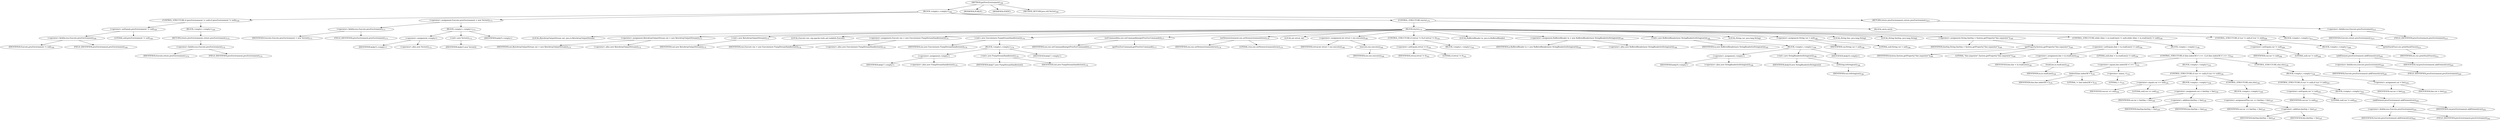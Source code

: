 digraph "getProcEnvironment" {  
"246" [label = <(METHOD,getProcEnvironment)<SUB>168</SUB>> ]
"247" [label = <(BLOCK,&lt;empty&gt;,&lt;empty&gt;)<SUB>168</SUB>> ]
"248" [label = <(CONTROL_STRUCTURE,if (procEnvironment != null),if (procEnvironment != null))<SUB>169</SUB>> ]
"249" [label = <(&lt;operator&gt;.notEquals,procEnvironment != null)<SUB>169</SUB>> ]
"250" [label = <(&lt;operator&gt;.fieldAccess,Execute.procEnvironment)<SUB>169</SUB>> ]
"251" [label = <(IDENTIFIER,Execute,procEnvironment != null)<SUB>169</SUB>> ]
"252" [label = <(FIELD_IDENTIFIER,procEnvironment,procEnvironment)<SUB>169</SUB>> ]
"253" [label = <(LITERAL,null,procEnvironment != null)<SUB>169</SUB>> ]
"254" [label = <(BLOCK,&lt;empty&gt;,&lt;empty&gt;)<SUB>169</SUB>> ]
"255" [label = <(RETURN,return procEnvironment;,return procEnvironment;)<SUB>170</SUB>> ]
"256" [label = <(&lt;operator&gt;.fieldAccess,Execute.procEnvironment)<SUB>170</SUB>> ]
"257" [label = <(IDENTIFIER,Execute,return procEnvironment;)<SUB>170</SUB>> ]
"258" [label = <(FIELD_IDENTIFIER,procEnvironment,procEnvironment)<SUB>170</SUB>> ]
"259" [label = <(&lt;operator&gt;.assignment,Execute.procEnvironment = new Vector())<SUB>173</SUB>> ]
"260" [label = <(&lt;operator&gt;.fieldAccess,Execute.procEnvironment)<SUB>173</SUB>> ]
"261" [label = <(IDENTIFIER,Execute,Execute.procEnvironment = new Vector())<SUB>173</SUB>> ]
"262" [label = <(FIELD_IDENTIFIER,procEnvironment,procEnvironment)<SUB>173</SUB>> ]
"263" [label = <(BLOCK,&lt;empty&gt;,&lt;empty&gt;)<SUB>173</SUB>> ]
"264" [label = <(&lt;operator&gt;.assignment,&lt;empty&gt;)> ]
"265" [label = <(IDENTIFIER,$obj15,&lt;empty&gt;)> ]
"266" [label = <(&lt;operator&gt;.alloc,new Vector())<SUB>173</SUB>> ]
"267" [label = <(&lt;init&gt;,new Vector())<SUB>173</SUB>> ]
"268" [label = <(IDENTIFIER,$obj15,new Vector())> ]
"269" [label = <(IDENTIFIER,$obj15,&lt;empty&gt;)> ]
"270" [label = <(CONTROL_STRUCTURE,try,try)<SUB>174</SUB>> ]
"271" [label = <(BLOCK,try,try)<SUB>174</SUB>> ]
"12" [label = <(LOCAL,ByteArrayOutputStream out: java.io.ByteArrayOutputStream)> ]
"272" [label = <(&lt;operator&gt;.assignment,ByteArrayOutputStream out = new ByteArrayOutputStream())<SUB>175</SUB>> ]
"273" [label = <(IDENTIFIER,out,ByteArrayOutputStream out = new ByteArrayOutputStream())<SUB>175</SUB>> ]
"274" [label = <(&lt;operator&gt;.alloc,new ByteArrayOutputStream())<SUB>175</SUB>> ]
"275" [label = <(&lt;init&gt;,new ByteArrayOutputStream())<SUB>175</SUB>> ]
"11" [label = <(IDENTIFIER,out,new ByteArrayOutputStream())<SUB>175</SUB>> ]
"14" [label = <(LOCAL,Execute exe: org.apache.tools.ant.taskdefs.Execute)> ]
"276" [label = <(&lt;operator&gt;.assignment,Execute exe = new Execute(new PumpStreamHandler(out)))<SUB>176</SUB>> ]
"277" [label = <(IDENTIFIER,exe,Execute exe = new Execute(new PumpStreamHandler(out)))<SUB>176</SUB>> ]
"278" [label = <(&lt;operator&gt;.alloc,new Execute(new PumpStreamHandler(out)))<SUB>176</SUB>> ]
"279" [label = <(&lt;init&gt;,new Execute(new PumpStreamHandler(out)))<SUB>176</SUB>> ]
"13" [label = <(IDENTIFIER,exe,new Execute(new PumpStreamHandler(out)))<SUB>176</SUB>> ]
"280" [label = <(BLOCK,&lt;empty&gt;,&lt;empty&gt;)<SUB>176</SUB>> ]
"281" [label = <(&lt;operator&gt;.assignment,&lt;empty&gt;)> ]
"282" [label = <(IDENTIFIER,$obj17,&lt;empty&gt;)> ]
"283" [label = <(&lt;operator&gt;.alloc,new PumpStreamHandler(out))<SUB>176</SUB>> ]
"284" [label = <(&lt;init&gt;,new PumpStreamHandler(out))<SUB>176</SUB>> ]
"285" [label = <(IDENTIFIER,$obj17,new PumpStreamHandler(out))> ]
"286" [label = <(IDENTIFIER,out,new PumpStreamHandler(out))<SUB>176</SUB>> ]
"287" [label = <(IDENTIFIER,$obj17,&lt;empty&gt;)> ]
"288" [label = <(setCommandline,exe.setCommandline(getProcEnvCommand()))<SUB>177</SUB>> ]
"289" [label = <(IDENTIFIER,exe,exe.setCommandline(getProcEnvCommand()))<SUB>177</SUB>> ]
"290" [label = <(getProcEnvCommand,getProcEnvCommand())<SUB>177</SUB>> ]
"291" [label = <(setNewenvironment,exe.setNewenvironment(true))<SUB>179</SUB>> ]
"292" [label = <(IDENTIFIER,exe,exe.setNewenvironment(true))<SUB>179</SUB>> ]
"293" [label = <(LITERAL,true,exe.setNewenvironment(true))<SUB>179</SUB>> ]
"294" [label = <(LOCAL,int retval: int)> ]
"295" [label = <(&lt;operator&gt;.assignment,int retval = exe.execute())<SUB>180</SUB>> ]
"296" [label = <(IDENTIFIER,retval,int retval = exe.execute())<SUB>180</SUB>> ]
"297" [label = <(execute,exe.execute())<SUB>180</SUB>> ]
"298" [label = <(IDENTIFIER,exe,exe.execute())<SUB>180</SUB>> ]
"299" [label = <(CONTROL_STRUCTURE,if (retval != 0),if (retval != 0))<SUB>181</SUB>> ]
"300" [label = <(&lt;operator&gt;.notEquals,retval != 0)<SUB>181</SUB>> ]
"301" [label = <(IDENTIFIER,retval,retval != 0)<SUB>181</SUB>> ]
"302" [label = <(LITERAL,0,retval != 0)<SUB>181</SUB>> ]
"303" [label = <(BLOCK,&lt;empty&gt;,&lt;empty&gt;)<SUB>181</SUB>> ]
"16" [label = <(LOCAL,BufferedReader in: java.io.BufferedReader)> ]
"304" [label = <(&lt;operator&gt;.assignment,BufferedReader in = new BufferedReader(new StringReader(toString(out))))<SUB>185</SUB>> ]
"305" [label = <(IDENTIFIER,in,BufferedReader in = new BufferedReader(new StringReader(toString(out))))<SUB>185</SUB>> ]
"306" [label = <(&lt;operator&gt;.alloc,new BufferedReader(new StringReader(toString(out))))<SUB>186</SUB>> ]
"307" [label = <(&lt;init&gt;,new BufferedReader(new StringReader(toString(out))))<SUB>186</SUB>> ]
"15" [label = <(IDENTIFIER,in,new BufferedReader(new StringReader(toString(out))))<SUB>185</SUB>> ]
"308" [label = <(BLOCK,&lt;empty&gt;,&lt;empty&gt;)<SUB>186</SUB>> ]
"309" [label = <(&lt;operator&gt;.assignment,&lt;empty&gt;)> ]
"310" [label = <(IDENTIFIER,$obj19,&lt;empty&gt;)> ]
"311" [label = <(&lt;operator&gt;.alloc,new StringReader(toString(out)))<SUB>186</SUB>> ]
"312" [label = <(&lt;init&gt;,new StringReader(toString(out)))<SUB>186</SUB>> ]
"313" [label = <(IDENTIFIER,$obj19,new StringReader(toString(out)))> ]
"314" [label = <(toString,toString(out))<SUB>186</SUB>> ]
"315" [label = <(IDENTIFIER,out,toString(out))<SUB>186</SUB>> ]
"316" [label = <(IDENTIFIER,$obj19,&lt;empty&gt;)> ]
"317" [label = <(LOCAL,String var: java.lang.String)> ]
"318" [label = <(&lt;operator&gt;.assignment,String var = null)<SUB>188</SUB>> ]
"319" [label = <(IDENTIFIER,var,String var = null)<SUB>188</SUB>> ]
"320" [label = <(LITERAL,null,String var = null)<SUB>188</SUB>> ]
"321" [label = <(LOCAL,String line: java.lang.String)> ]
"322" [label = <(LOCAL,String lineSep: java.lang.String)> ]
"323" [label = <(&lt;operator&gt;.assignment,String lineSep = System.getProperty(&quot;line.separator&quot;))<SUB>189</SUB>> ]
"324" [label = <(IDENTIFIER,lineSep,String lineSep = System.getProperty(&quot;line.separator&quot;))<SUB>189</SUB>> ]
"325" [label = <(getProperty,System.getProperty(&quot;line.separator&quot;))<SUB>189</SUB>> ]
"326" [label = <(IDENTIFIER,System,System.getProperty(&quot;line.separator&quot;))<SUB>189</SUB>> ]
"327" [label = <(LITERAL,&quot;line.separator&quot;,System.getProperty(&quot;line.separator&quot;))<SUB>189</SUB>> ]
"328" [label = <(CONTROL_STRUCTURE,while ((line = in.readLine()) != null),while ((line = in.readLine()) != null))<SUB>190</SUB>> ]
"329" [label = <(&lt;operator&gt;.notEquals,(line = in.readLine()) != null)<SUB>190</SUB>> ]
"330" [label = <(&lt;operator&gt;.assignment,line = in.readLine())<SUB>190</SUB>> ]
"331" [label = <(IDENTIFIER,line,line = in.readLine())<SUB>190</SUB>> ]
"332" [label = <(readLine,in.readLine())<SUB>190</SUB>> ]
"333" [label = <(IDENTIFIER,in,in.readLine())<SUB>190</SUB>> ]
"334" [label = <(LITERAL,null,(line = in.readLine()) != null)<SUB>190</SUB>> ]
"335" [label = <(BLOCK,&lt;empty&gt;,&lt;empty&gt;)<SUB>190</SUB>> ]
"336" [label = <(CONTROL_STRUCTURE,if (line.indexOf('=') == -1),if (line.indexOf('=') == -1))<SUB>191</SUB>> ]
"337" [label = <(&lt;operator&gt;.equals,line.indexOf('=') == -1)<SUB>191</SUB>> ]
"338" [label = <(indexOf,line.indexOf('='))<SUB>191</SUB>> ]
"339" [label = <(IDENTIFIER,line,line.indexOf('='))<SUB>191</SUB>> ]
"340" [label = <(LITERAL,'=',line.indexOf('='))<SUB>191</SUB>> ]
"341" [label = <(&lt;operator&gt;.minus,-1)<SUB>191</SUB>> ]
"342" [label = <(LITERAL,1,-1)<SUB>191</SUB>> ]
"343" [label = <(BLOCK,&lt;empty&gt;,&lt;empty&gt;)<SUB>191</SUB>> ]
"344" [label = <(CONTROL_STRUCTURE,if (var == null),if (var == null))<SUB>194</SUB>> ]
"345" [label = <(&lt;operator&gt;.equals,var == null)<SUB>194</SUB>> ]
"346" [label = <(IDENTIFIER,var,var == null)<SUB>194</SUB>> ]
"347" [label = <(LITERAL,null,var == null)<SUB>194</SUB>> ]
"348" [label = <(BLOCK,&lt;empty&gt;,&lt;empty&gt;)<SUB>194</SUB>> ]
"349" [label = <(&lt;operator&gt;.assignment,var = lineSep + line)<SUB>195</SUB>> ]
"350" [label = <(IDENTIFIER,var,var = lineSep + line)<SUB>195</SUB>> ]
"351" [label = <(&lt;operator&gt;.addition,lineSep + line)<SUB>195</SUB>> ]
"352" [label = <(IDENTIFIER,lineSep,lineSep + line)<SUB>195</SUB>> ]
"353" [label = <(IDENTIFIER,line,lineSep + line)<SUB>195</SUB>> ]
"354" [label = <(CONTROL_STRUCTURE,else,else)<SUB>196</SUB>> ]
"355" [label = <(BLOCK,&lt;empty&gt;,&lt;empty&gt;)<SUB>196</SUB>> ]
"356" [label = <(&lt;operator&gt;.assignmentPlus,var += lineSep + line)<SUB>197</SUB>> ]
"357" [label = <(IDENTIFIER,var,var += lineSep + line)<SUB>197</SUB>> ]
"358" [label = <(&lt;operator&gt;.addition,lineSep + line)<SUB>197</SUB>> ]
"359" [label = <(IDENTIFIER,lineSep,lineSep + line)<SUB>197</SUB>> ]
"360" [label = <(IDENTIFIER,line,lineSep + line)<SUB>197</SUB>> ]
"361" [label = <(CONTROL_STRUCTURE,else,else)<SUB>199</SUB>> ]
"362" [label = <(BLOCK,&lt;empty&gt;,&lt;empty&gt;)<SUB>199</SUB>> ]
"363" [label = <(CONTROL_STRUCTURE,if (var != null),if (var != null))<SUB>201</SUB>> ]
"364" [label = <(&lt;operator&gt;.notEquals,var != null)<SUB>201</SUB>> ]
"365" [label = <(IDENTIFIER,var,var != null)<SUB>201</SUB>> ]
"366" [label = <(LITERAL,null,var != null)<SUB>201</SUB>> ]
"367" [label = <(BLOCK,&lt;empty&gt;,&lt;empty&gt;)<SUB>201</SUB>> ]
"368" [label = <(addElement,procEnvironment.addElement(var))<SUB>202</SUB>> ]
"369" [label = <(&lt;operator&gt;.fieldAccess,Execute.procEnvironment)<SUB>202</SUB>> ]
"370" [label = <(IDENTIFIER,Execute,procEnvironment.addElement(var))<SUB>202</SUB>> ]
"371" [label = <(FIELD_IDENTIFIER,procEnvironment,procEnvironment)<SUB>202</SUB>> ]
"372" [label = <(IDENTIFIER,var,procEnvironment.addElement(var))<SUB>202</SUB>> ]
"373" [label = <(&lt;operator&gt;.assignment,var = line)<SUB>204</SUB>> ]
"374" [label = <(IDENTIFIER,var,var = line)<SUB>204</SUB>> ]
"375" [label = <(IDENTIFIER,line,var = line)<SUB>204</SUB>> ]
"376" [label = <(CONTROL_STRUCTURE,if (var != null),if (var != null))<SUB>208</SUB>> ]
"377" [label = <(&lt;operator&gt;.notEquals,var != null)<SUB>208</SUB>> ]
"378" [label = <(IDENTIFIER,var,var != null)<SUB>208</SUB>> ]
"379" [label = <(LITERAL,null,var != null)<SUB>208</SUB>> ]
"380" [label = <(BLOCK,&lt;empty&gt;,&lt;empty&gt;)<SUB>208</SUB>> ]
"381" [label = <(addElement,procEnvironment.addElement(var))<SUB>209</SUB>> ]
"382" [label = <(&lt;operator&gt;.fieldAccess,Execute.procEnvironment)<SUB>209</SUB>> ]
"383" [label = <(IDENTIFIER,Execute,procEnvironment.addElement(var))<SUB>209</SUB>> ]
"384" [label = <(FIELD_IDENTIFIER,procEnvironment,procEnvironment)<SUB>209</SUB>> ]
"385" [label = <(IDENTIFIER,var,procEnvironment.addElement(var))<SUB>209</SUB>> ]
"386" [label = <(BLOCK,catch,catch)> ]
"387" [label = <(BLOCK,&lt;empty&gt;,&lt;empty&gt;)<SUB>211</SUB>> ]
"388" [label = <(printStackTrace,exc.printStackTrace())<SUB>212</SUB>> ]
"389" [label = <(IDENTIFIER,exc,exc.printStackTrace())<SUB>212</SUB>> ]
"390" [label = <(RETURN,return procEnvironment;,return procEnvironment;)<SUB>215</SUB>> ]
"391" [label = <(&lt;operator&gt;.fieldAccess,Execute.procEnvironment)<SUB>215</SUB>> ]
"392" [label = <(IDENTIFIER,Execute,return procEnvironment;)<SUB>215</SUB>> ]
"393" [label = <(FIELD_IDENTIFIER,procEnvironment,procEnvironment)<SUB>215</SUB>> ]
"394" [label = <(MODIFIER,PUBLIC)> ]
"395" [label = <(MODIFIER,STATIC)> ]
"396" [label = <(METHOD_RETURN,java.util.Vector)<SUB>168</SUB>> ]
  "246" -> "247" 
  "246" -> "394" 
  "246" -> "395" 
  "246" -> "396" 
  "247" -> "248" 
  "247" -> "259" 
  "247" -> "270" 
  "247" -> "390" 
  "248" -> "249" 
  "248" -> "254" 
  "249" -> "250" 
  "249" -> "253" 
  "250" -> "251" 
  "250" -> "252" 
  "254" -> "255" 
  "255" -> "256" 
  "256" -> "257" 
  "256" -> "258" 
  "259" -> "260" 
  "259" -> "263" 
  "260" -> "261" 
  "260" -> "262" 
  "263" -> "264" 
  "263" -> "267" 
  "263" -> "269" 
  "264" -> "265" 
  "264" -> "266" 
  "267" -> "268" 
  "270" -> "271" 
  "270" -> "386" 
  "271" -> "12" 
  "271" -> "272" 
  "271" -> "275" 
  "271" -> "14" 
  "271" -> "276" 
  "271" -> "279" 
  "271" -> "288" 
  "271" -> "291" 
  "271" -> "294" 
  "271" -> "295" 
  "271" -> "299" 
  "271" -> "16" 
  "271" -> "304" 
  "271" -> "307" 
  "271" -> "317" 
  "271" -> "318" 
  "271" -> "321" 
  "271" -> "322" 
  "271" -> "323" 
  "271" -> "328" 
  "271" -> "376" 
  "272" -> "273" 
  "272" -> "274" 
  "275" -> "11" 
  "276" -> "277" 
  "276" -> "278" 
  "279" -> "13" 
  "279" -> "280" 
  "280" -> "281" 
  "280" -> "284" 
  "280" -> "287" 
  "281" -> "282" 
  "281" -> "283" 
  "284" -> "285" 
  "284" -> "286" 
  "288" -> "289" 
  "288" -> "290" 
  "291" -> "292" 
  "291" -> "293" 
  "295" -> "296" 
  "295" -> "297" 
  "297" -> "298" 
  "299" -> "300" 
  "299" -> "303" 
  "300" -> "301" 
  "300" -> "302" 
  "304" -> "305" 
  "304" -> "306" 
  "307" -> "15" 
  "307" -> "308" 
  "308" -> "309" 
  "308" -> "312" 
  "308" -> "316" 
  "309" -> "310" 
  "309" -> "311" 
  "312" -> "313" 
  "312" -> "314" 
  "314" -> "315" 
  "318" -> "319" 
  "318" -> "320" 
  "323" -> "324" 
  "323" -> "325" 
  "325" -> "326" 
  "325" -> "327" 
  "328" -> "329" 
  "328" -> "335" 
  "329" -> "330" 
  "329" -> "334" 
  "330" -> "331" 
  "330" -> "332" 
  "332" -> "333" 
  "335" -> "336" 
  "336" -> "337" 
  "336" -> "343" 
  "336" -> "361" 
  "337" -> "338" 
  "337" -> "341" 
  "338" -> "339" 
  "338" -> "340" 
  "341" -> "342" 
  "343" -> "344" 
  "344" -> "345" 
  "344" -> "348" 
  "344" -> "354" 
  "345" -> "346" 
  "345" -> "347" 
  "348" -> "349" 
  "349" -> "350" 
  "349" -> "351" 
  "351" -> "352" 
  "351" -> "353" 
  "354" -> "355" 
  "355" -> "356" 
  "356" -> "357" 
  "356" -> "358" 
  "358" -> "359" 
  "358" -> "360" 
  "361" -> "362" 
  "362" -> "363" 
  "362" -> "373" 
  "363" -> "364" 
  "363" -> "367" 
  "364" -> "365" 
  "364" -> "366" 
  "367" -> "368" 
  "368" -> "369" 
  "368" -> "372" 
  "369" -> "370" 
  "369" -> "371" 
  "373" -> "374" 
  "373" -> "375" 
  "376" -> "377" 
  "376" -> "380" 
  "377" -> "378" 
  "377" -> "379" 
  "380" -> "381" 
  "381" -> "382" 
  "381" -> "385" 
  "382" -> "383" 
  "382" -> "384" 
  "386" -> "387" 
  "387" -> "388" 
  "388" -> "389" 
  "390" -> "391" 
  "391" -> "392" 
  "391" -> "393" 
}
